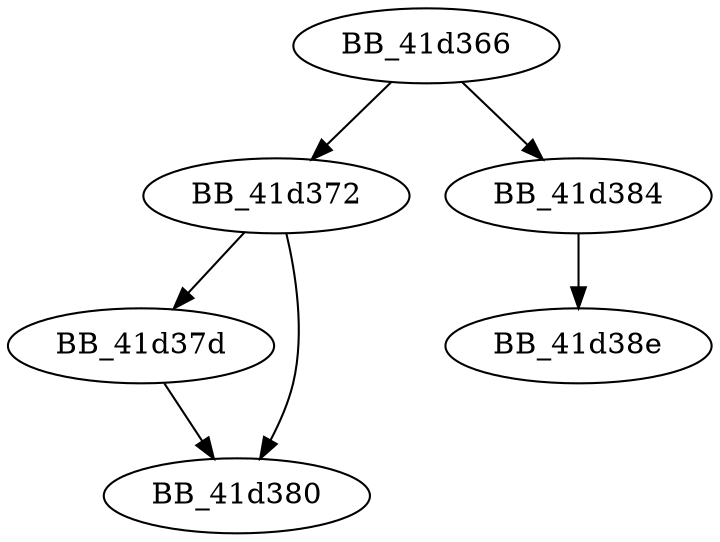 DiGraph _tolower{
BB_41d366->BB_41d372
BB_41d366->BB_41d384
BB_41d372->BB_41d37d
BB_41d372->BB_41d380
BB_41d37d->BB_41d380
BB_41d384->BB_41d38e
}
